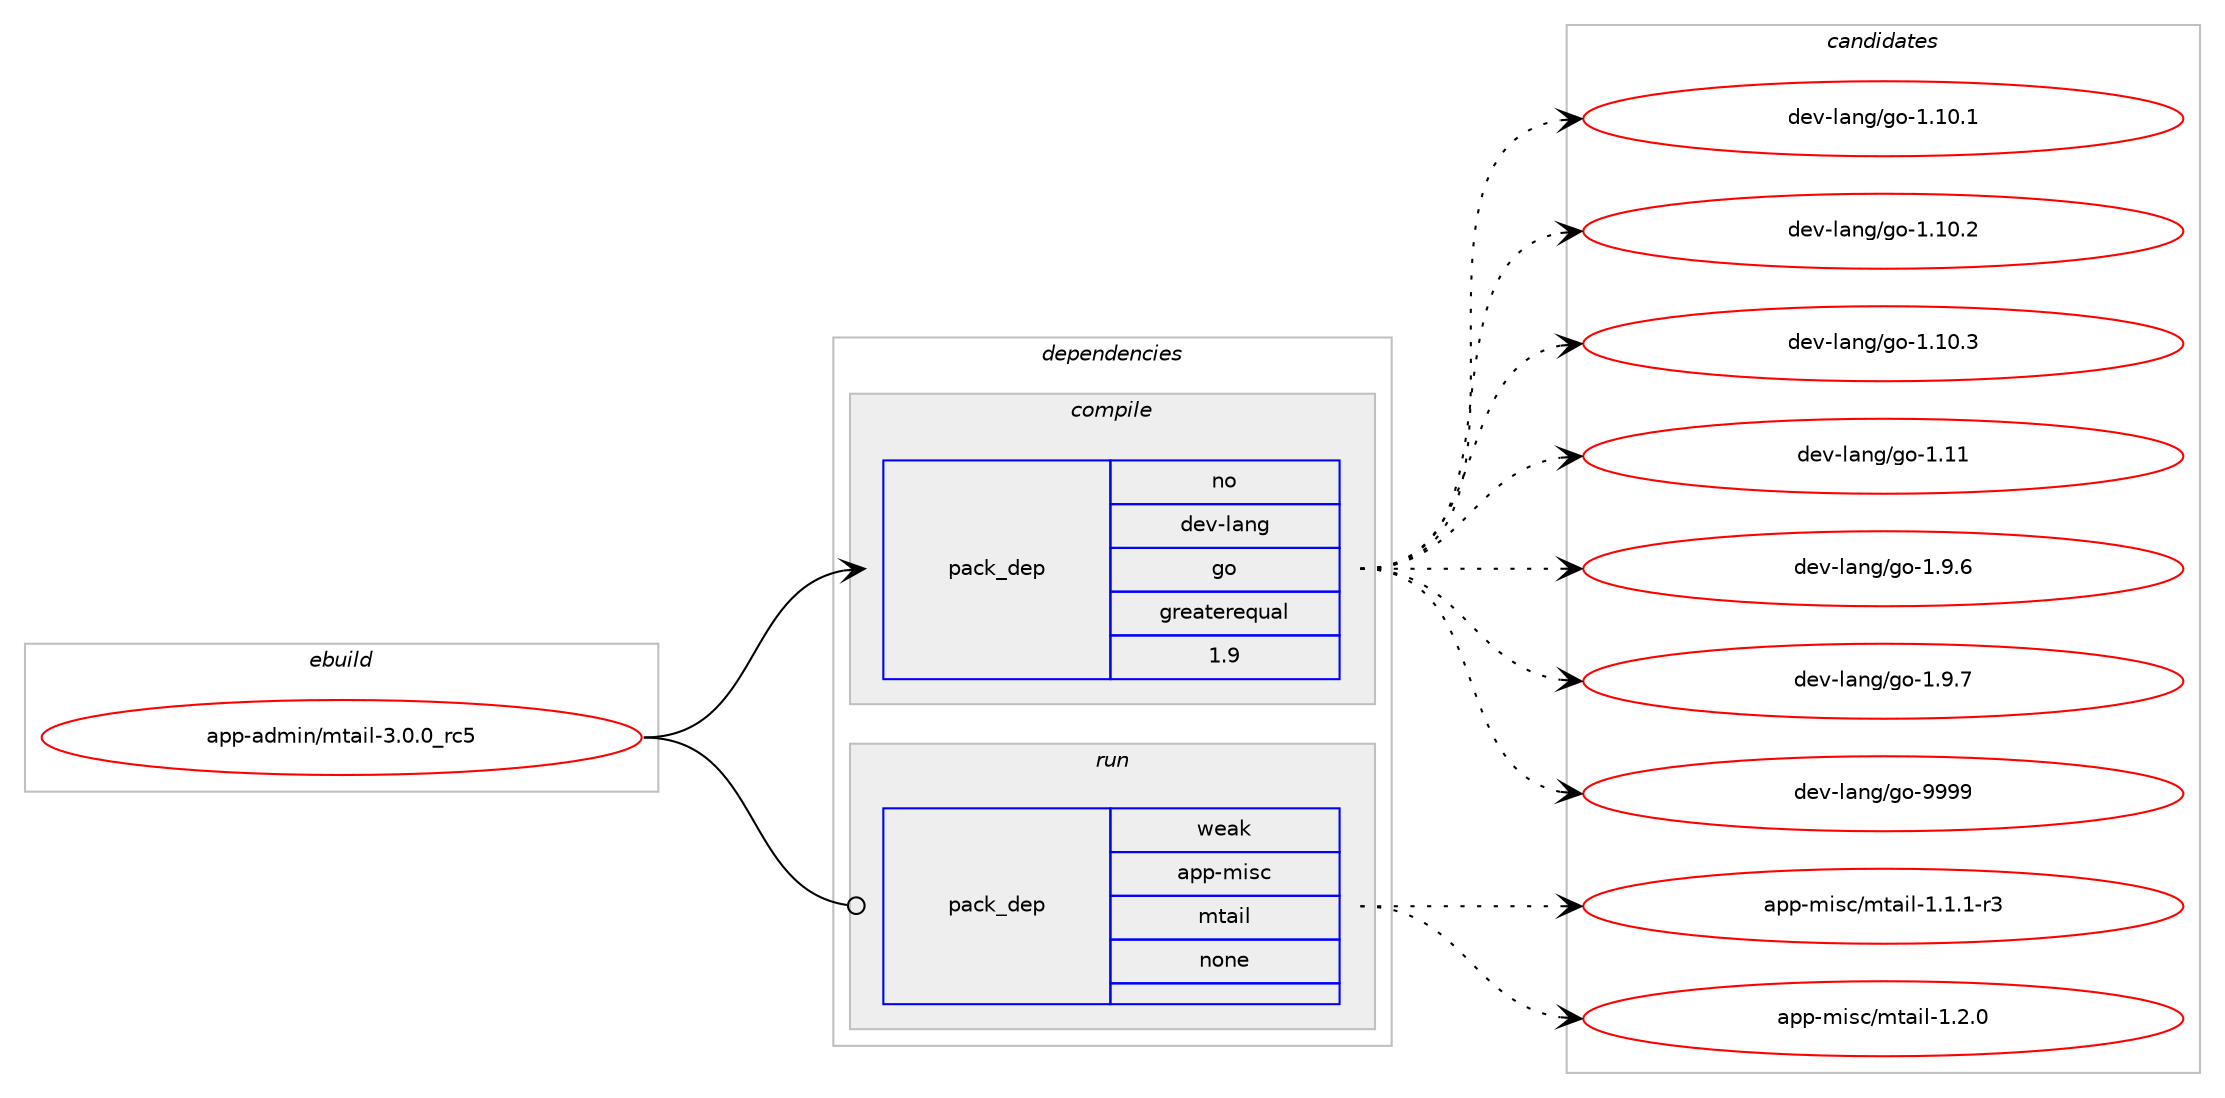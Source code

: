 digraph prolog {

# *************
# Graph options
# *************

newrank=true;
concentrate=true;
compound=true;
graph [rankdir=LR,fontname=Helvetica,fontsize=10,ranksep=1.5];#, ranksep=2.5, nodesep=0.2];
edge  [arrowhead=vee];
node  [fontname=Helvetica,fontsize=10];

# **********
# The ebuild
# **********

subgraph cluster_leftcol {
color=gray;
rank=same;
label=<<i>ebuild</i>>;
id [label="app-admin/mtail-3.0.0_rc5", color=red, width=4, href="../app-admin/mtail-3.0.0_rc5.svg"];
}

# ****************
# The dependencies
# ****************

subgraph cluster_midcol {
color=gray;
label=<<i>dependencies</i>>;
subgraph cluster_compile {
fillcolor="#eeeeee";
style=filled;
label=<<i>compile</i>>;
subgraph pack1086 {
dependency1421 [label=<<TABLE BORDER="0" CELLBORDER="1" CELLSPACING="0" CELLPADDING="4" WIDTH="220"><TR><TD ROWSPAN="6" CELLPADDING="30">pack_dep</TD></TR><TR><TD WIDTH="110">no</TD></TR><TR><TD>dev-lang</TD></TR><TR><TD>go</TD></TR><TR><TD>greaterequal</TD></TR><TR><TD>1.9</TD></TR></TABLE>>, shape=none, color=blue];
}
id:e -> dependency1421:w [weight=20,style="solid",arrowhead="vee"];
}
subgraph cluster_compileandrun {
fillcolor="#eeeeee";
style=filled;
label=<<i>compile and run</i>>;
}
subgraph cluster_run {
fillcolor="#eeeeee";
style=filled;
label=<<i>run</i>>;
subgraph pack1087 {
dependency1422 [label=<<TABLE BORDER="0" CELLBORDER="1" CELLSPACING="0" CELLPADDING="4" WIDTH="220"><TR><TD ROWSPAN="6" CELLPADDING="30">pack_dep</TD></TR><TR><TD WIDTH="110">weak</TD></TR><TR><TD>app-misc</TD></TR><TR><TD>mtail</TD></TR><TR><TD>none</TD></TR><TR><TD></TD></TR></TABLE>>, shape=none, color=blue];
}
id:e -> dependency1422:w [weight=20,style="solid",arrowhead="odot"];
}
}

# **************
# The candidates
# **************

subgraph cluster_choices {
rank=same;
color=gray;
label=<<i>candidates</i>>;

subgraph choice1086 {
color=black;
nodesep=1;
choice10010111845108971101034710311145494649484649 [label="dev-lang/go-1.10.1", color=red, width=4,href="../dev-lang/go-1.10.1.svg"];
choice10010111845108971101034710311145494649484650 [label="dev-lang/go-1.10.2", color=red, width=4,href="../dev-lang/go-1.10.2.svg"];
choice10010111845108971101034710311145494649484651 [label="dev-lang/go-1.10.3", color=red, width=4,href="../dev-lang/go-1.10.3.svg"];
choice1001011184510897110103471031114549464949 [label="dev-lang/go-1.11", color=red, width=4,href="../dev-lang/go-1.11.svg"];
choice100101118451089711010347103111454946574654 [label="dev-lang/go-1.9.6", color=red, width=4,href="../dev-lang/go-1.9.6.svg"];
choice100101118451089711010347103111454946574655 [label="dev-lang/go-1.9.7", color=red, width=4,href="../dev-lang/go-1.9.7.svg"];
choice1001011184510897110103471031114557575757 [label="dev-lang/go-9999", color=red, width=4,href="../dev-lang/go-9999.svg"];
dependency1421:e -> choice10010111845108971101034710311145494649484649:w [style=dotted,weight="100"];
dependency1421:e -> choice10010111845108971101034710311145494649484650:w [style=dotted,weight="100"];
dependency1421:e -> choice10010111845108971101034710311145494649484651:w [style=dotted,weight="100"];
dependency1421:e -> choice1001011184510897110103471031114549464949:w [style=dotted,weight="100"];
dependency1421:e -> choice100101118451089711010347103111454946574654:w [style=dotted,weight="100"];
dependency1421:e -> choice100101118451089711010347103111454946574655:w [style=dotted,weight="100"];
dependency1421:e -> choice1001011184510897110103471031114557575757:w [style=dotted,weight="100"];
}
subgraph choice1087 {
color=black;
nodesep=1;
choice97112112451091051159947109116971051084549464946494511451 [label="app-misc/mtail-1.1.1-r3", color=red, width=4,href="../app-misc/mtail-1.1.1-r3.svg"];
choice9711211245109105115994710911697105108454946504648 [label="app-misc/mtail-1.2.0", color=red, width=4,href="../app-misc/mtail-1.2.0.svg"];
dependency1422:e -> choice97112112451091051159947109116971051084549464946494511451:w [style=dotted,weight="100"];
dependency1422:e -> choice9711211245109105115994710911697105108454946504648:w [style=dotted,weight="100"];
}
}

}
